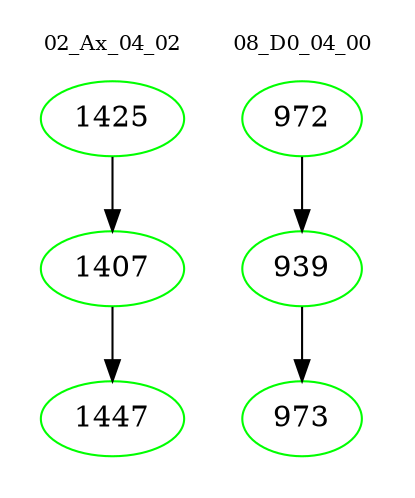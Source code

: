 digraph{
subgraph cluster_0 {
color = white
label = "02_Ax_04_02";
fontsize=10;
T0_1425 [label="1425", color="green"]
T0_1425 -> T0_1407 [color="black"]
T0_1407 [label="1407", color="green"]
T0_1407 -> T0_1447 [color="black"]
T0_1447 [label="1447", color="green"]
}
subgraph cluster_1 {
color = white
label = "08_D0_04_00";
fontsize=10;
T1_972 [label="972", color="green"]
T1_972 -> T1_939 [color="black"]
T1_939 [label="939", color="green"]
T1_939 -> T1_973 [color="black"]
T1_973 [label="973", color="green"]
}
}
